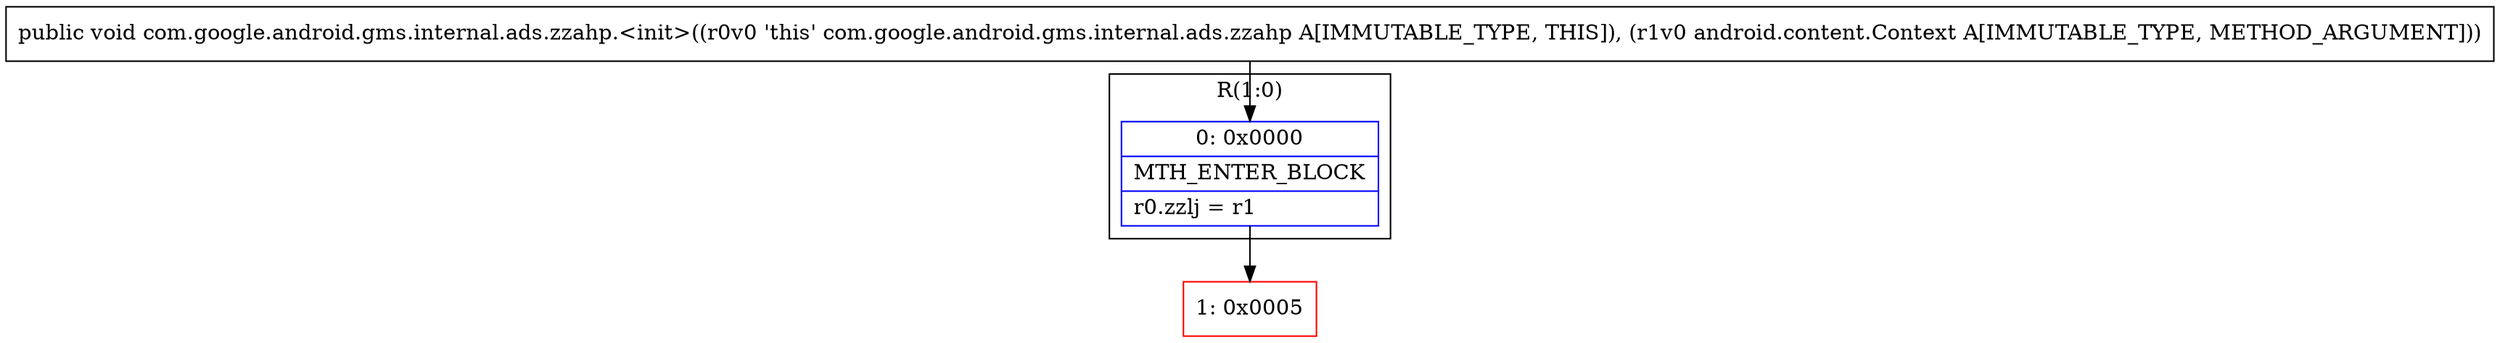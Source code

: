 digraph "CFG forcom.google.android.gms.internal.ads.zzahp.\<init\>(Landroid\/content\/Context;)V" {
subgraph cluster_Region_481487521 {
label = "R(1:0)";
node [shape=record,color=blue];
Node_0 [shape=record,label="{0\:\ 0x0000|MTH_ENTER_BLOCK\l|r0.zzlj = r1\l}"];
}
Node_1 [shape=record,color=red,label="{1\:\ 0x0005}"];
MethodNode[shape=record,label="{public void com.google.android.gms.internal.ads.zzahp.\<init\>((r0v0 'this' com.google.android.gms.internal.ads.zzahp A[IMMUTABLE_TYPE, THIS]), (r1v0 android.content.Context A[IMMUTABLE_TYPE, METHOD_ARGUMENT])) }"];
MethodNode -> Node_0;
Node_0 -> Node_1;
}

